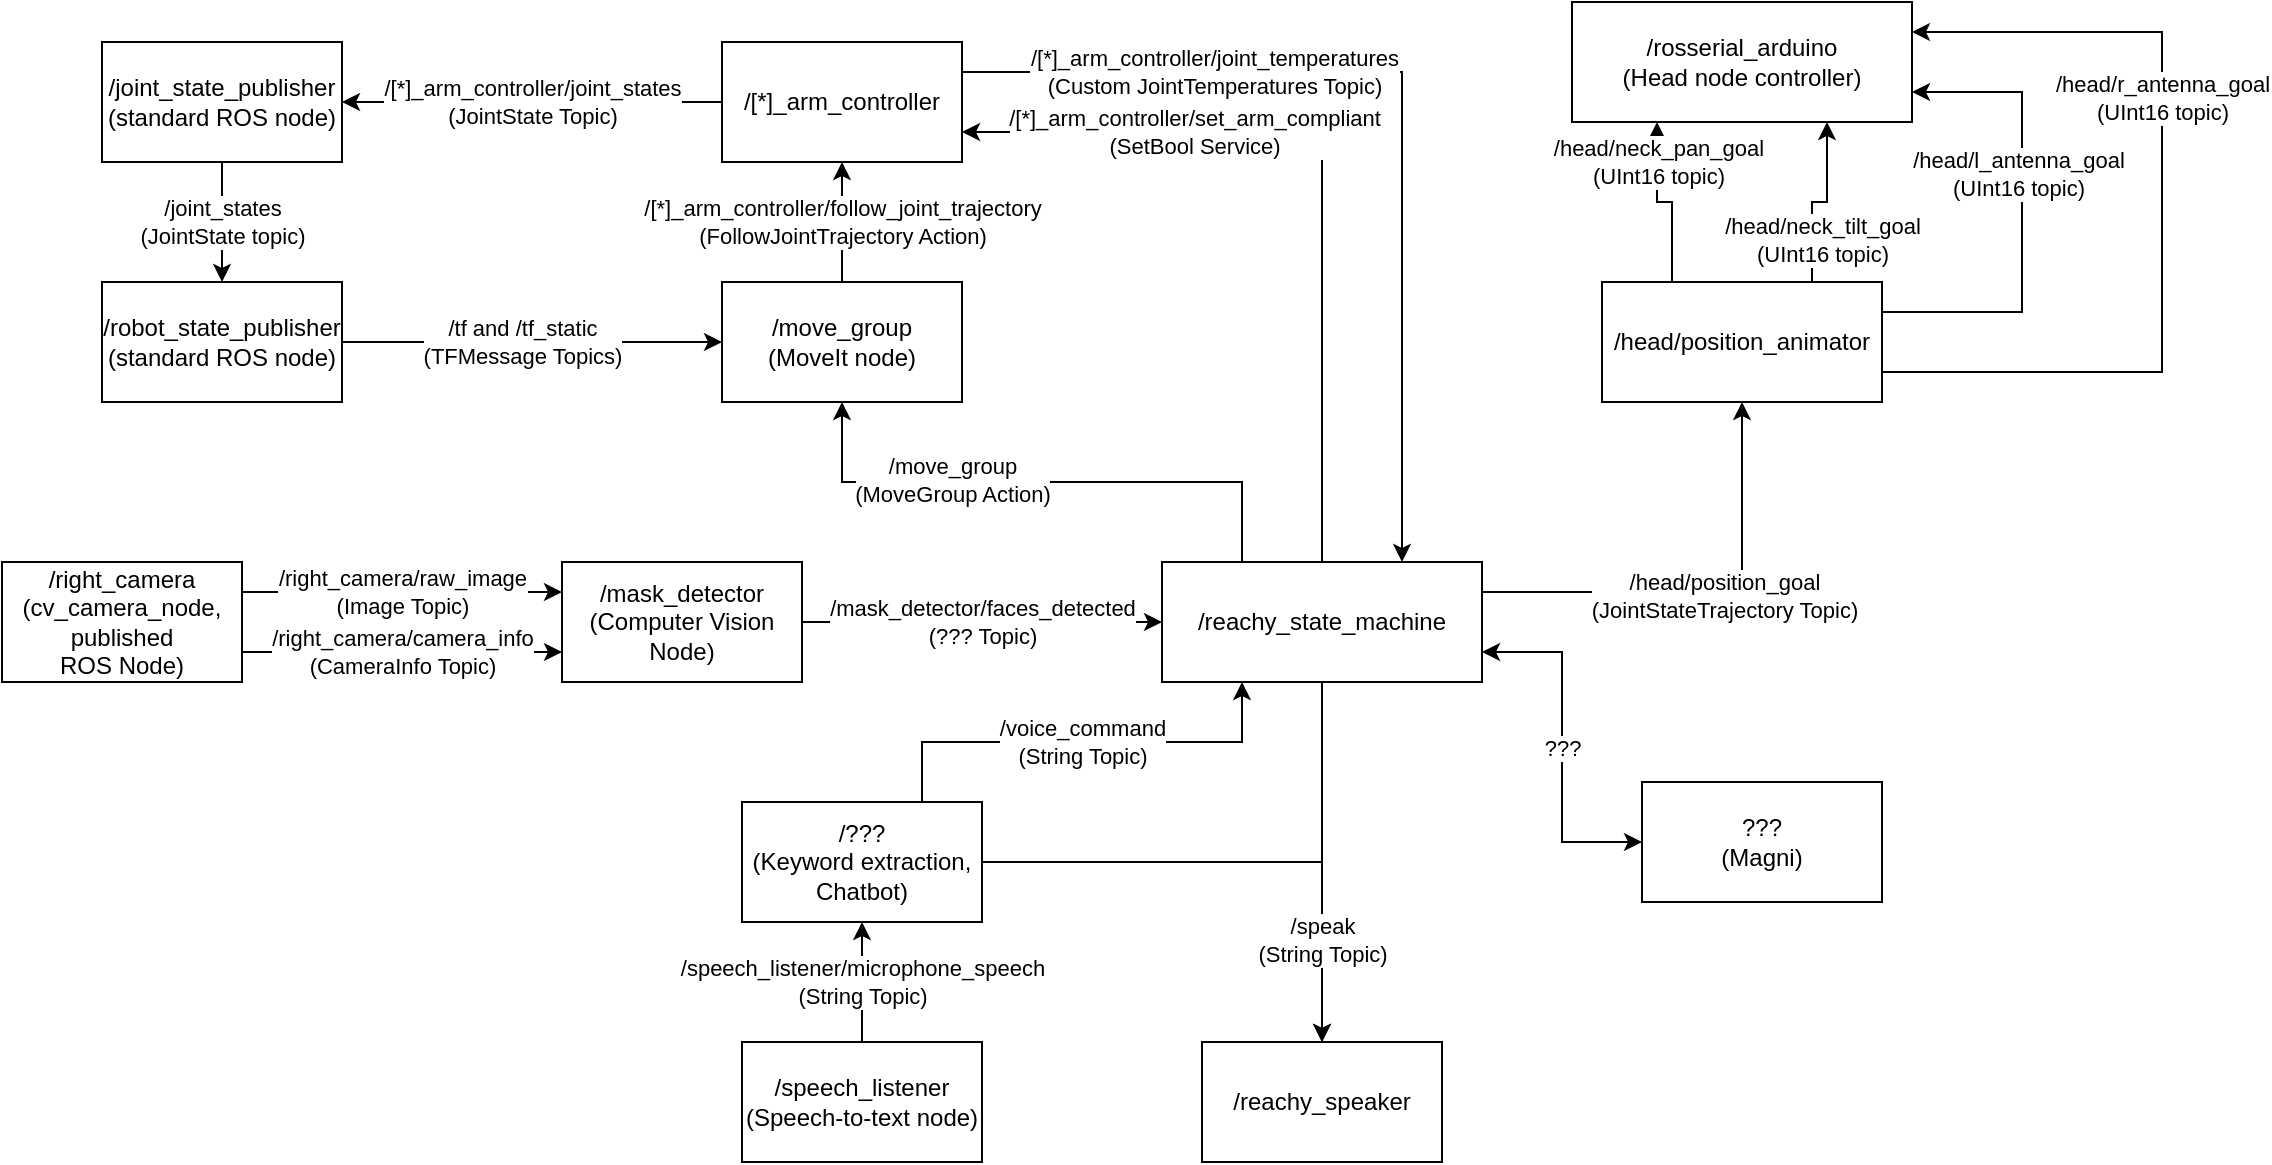 <mxfile version="14.4.7" type="device" pages="2"><diagram id="FH2oFjgAl3ZjOzEMCbxF" name="ROS Nodes and Topics"><mxGraphModel dx="1680" dy="703" grid="1" gridSize="10" guides="1" tooltips="1" connect="1" arrows="1" fold="1" page="1" pageScale="1" pageWidth="850" pageHeight="1100" math="0" shadow="0"><root><mxCell id="0"/><mxCell id="1" parent="0"/><mxCell id="1xc7DUIbvqzH4H4sMvlh-18" style="edgeStyle=orthogonalEdgeStyle;rounded=0;orthogonalLoop=1;jettySize=auto;html=1;exitX=0.25;exitY=0;exitDx=0;exitDy=0;entryX=0.5;entryY=1;entryDx=0;entryDy=0;startArrow=none;startFill=0;" parent="1" source="1xc7DUIbvqzH4H4sMvlh-1" target="1xc7DUIbvqzH4H4sMvlh-7" edge="1"><mxGeometry relative="1" as="geometry"/></mxCell><mxCell id="TKzuuM20ahJniGc1lyfl-3" value="/move_group&lt;br&gt;(MoveGroup Action)" style="edgeLabel;html=1;align=center;verticalAlign=middle;resizable=0;points=[];" parent="1xc7DUIbvqzH4H4sMvlh-18" vertex="1" connectable="0"><mxGeometry x="0.325" y="-1" relative="1" as="geometry"><mxPoint as="offset"/></mxGeometry></mxCell><mxCell id="5fcOeRGzm0h9xnUzmhwY-2" value="" style="edgeStyle=orthogonalEdgeStyle;rounded=0;orthogonalLoop=1;jettySize=auto;html=1;exitX=0.5;exitY=1;exitDx=0;exitDy=0;entryX=0.5;entryY=0;entryDx=0;entryDy=0;" parent="1" source="1xc7DUIbvqzH4H4sMvlh-1" target="1xc7DUIbvqzH4H4sMvlh-4" edge="1"><mxGeometry relative="1" as="geometry"><Array as="points"><mxPoint x="430" y="460"/><mxPoint x="430" y="460"/></Array></mxGeometry></mxCell><mxCell id="TKzuuM20ahJniGc1lyfl-2" style="edgeStyle=orthogonalEdgeStyle;rounded=0;orthogonalLoop=1;jettySize=auto;html=1;exitX=1;exitY=0.25;exitDx=0;exitDy=0;startArrow=none;startFill=0;" parent="1" source="1xc7DUIbvqzH4H4sMvlh-1" target="1xc7DUIbvqzH4H4sMvlh-6" edge="1"><mxGeometry relative="1" as="geometry"/></mxCell><mxCell id="TKzuuM20ahJniGc1lyfl-13" value="/head/position_goal&lt;br&gt;(JointStateTrajectory Topic)" style="edgeLabel;html=1;align=center;verticalAlign=middle;resizable=0;points=[];" parent="TKzuuM20ahJniGc1lyfl-2" vertex="1" connectable="0"><mxGeometry x="0.075" y="-2" relative="1" as="geometry"><mxPoint as="offset"/></mxGeometry></mxCell><mxCell id="TKzuuM20ahJniGc1lyfl-34" value="???" style="edgeStyle=orthogonalEdgeStyle;rounded=0;orthogonalLoop=1;jettySize=auto;html=1;exitX=1;exitY=0.75;exitDx=0;exitDy=0;entryX=0;entryY=0.5;entryDx=0;entryDy=0;startArrow=classic;startFill=1;" parent="1" source="1xc7DUIbvqzH4H4sMvlh-1" target="1xc7DUIbvqzH4H4sMvlh-9" edge="1"><mxGeometry relative="1" as="geometry"/></mxCell><mxCell id="yo8KsYP2CWuvNitfEyXR-1" value="/[*]_arm_controller/set_arm_compliant&lt;br&gt;(SetBool Service)" style="edgeStyle=orthogonalEdgeStyle;rounded=0;orthogonalLoop=1;jettySize=auto;html=1;exitX=0.5;exitY=0;exitDx=0;exitDy=0;entryX=1;entryY=0.75;entryDx=0;entryDy=0;startArrow=none;startFill=0;" edge="1" parent="1" source="1xc7DUIbvqzH4H4sMvlh-1" target="1xc7DUIbvqzH4H4sMvlh-8"><mxGeometry x="0.413" relative="1" as="geometry"><mxPoint as="offset"/></mxGeometry></mxCell><mxCell id="1xc7DUIbvqzH4H4sMvlh-1" value="/reachy_state_machine" style="rounded=0;whiteSpace=wrap;html=1;" parent="1" vertex="1"><mxGeometry x="350" y="290" width="160" height="60" as="geometry"/></mxCell><mxCell id="1xc7DUIbvqzH4H4sMvlh-11" value="/speech_listener/microphone_speech&lt;br&gt;(String Topic)" style="edgeStyle=orthogonalEdgeStyle;rounded=0;orthogonalLoop=1;jettySize=auto;html=1;exitX=0.5;exitY=0;exitDx=0;exitDy=0;entryX=0.5;entryY=1;entryDx=0;entryDy=0;" parent="1" source="1xc7DUIbvqzH4H4sMvlh-2" target="1xc7DUIbvqzH4H4sMvlh-10" edge="1"><mxGeometry relative="1" as="geometry"/></mxCell><mxCell id="1xc7DUIbvqzH4H4sMvlh-2" value="/speech_listener&lt;br&gt;(Speech-to-text node)" style="rounded=0;whiteSpace=wrap;html=1;" parent="1" vertex="1"><mxGeometry x="140" y="530" width="120" height="60" as="geometry"/></mxCell><mxCell id="1xc7DUIbvqzH4H4sMvlh-4" value="/reachy_speaker" style="rounded=0;whiteSpace=wrap;html=1;" parent="1" vertex="1"><mxGeometry x="370" y="530" width="120" height="60" as="geometry"/></mxCell><mxCell id="1xc7DUIbvqzH4H4sMvlh-5" value="/rosserial_arduino&lt;br&gt;(Head node controller)" style="rounded=0;whiteSpace=wrap;html=1;" parent="1" vertex="1"><mxGeometry x="555" y="10" width="170" height="60" as="geometry"/></mxCell><mxCell id="TKzuuM20ahJniGc1lyfl-19" style="edgeStyle=orthogonalEdgeStyle;rounded=0;orthogonalLoop=1;jettySize=auto;html=1;exitX=0.75;exitY=0;exitDx=0;exitDy=0;entryX=0.75;entryY=1;entryDx=0;entryDy=0;startArrow=none;startFill=0;" parent="1" source="1xc7DUIbvqzH4H4sMvlh-6" target="1xc7DUIbvqzH4H4sMvlh-5" edge="1"><mxGeometry relative="1" as="geometry"/></mxCell><mxCell id="TKzuuM20ahJniGc1lyfl-23" value="/head/neck_tilt_goal&lt;br&gt;(UInt16 topic)" style="edgeLabel;html=1;align=center;verticalAlign=middle;resizable=0;points=[];" parent="TKzuuM20ahJniGc1lyfl-19" vertex="1" connectable="0"><mxGeometry x="0.286" y="4" relative="1" as="geometry"><mxPoint x="1" y="27.5" as="offset"/></mxGeometry></mxCell><mxCell id="TKzuuM20ahJniGc1lyfl-20" style="edgeStyle=orthogonalEdgeStyle;rounded=0;orthogonalLoop=1;jettySize=auto;html=1;exitX=1;exitY=0.25;exitDx=0;exitDy=0;entryX=1;entryY=0.75;entryDx=0;entryDy=0;startArrow=none;startFill=0;" parent="1" source="1xc7DUIbvqzH4H4sMvlh-6" target="1xc7DUIbvqzH4H4sMvlh-5" edge="1"><mxGeometry relative="1" as="geometry"><Array as="points"><mxPoint x="780" y="165"/><mxPoint x="780" y="55"/></Array></mxGeometry></mxCell><mxCell id="TKzuuM20ahJniGc1lyfl-24" value="/head/l_antenna_goal&lt;br&gt;(UInt16 topic)" style="edgeLabel;html=1;align=center;verticalAlign=middle;resizable=0;points=[];" parent="TKzuuM20ahJniGc1lyfl-20" vertex="1" connectable="0"><mxGeometry x="0.086" y="2" relative="1" as="geometry"><mxPoint y="-12" as="offset"/></mxGeometry></mxCell><mxCell id="TKzuuM20ahJniGc1lyfl-21" value="/head/neck_pan_goal&lt;br&gt;(UInt16 topic)" style="edgeStyle=orthogonalEdgeStyle;rounded=0;orthogonalLoop=1;jettySize=auto;html=1;exitX=0.25;exitY=0;exitDx=0;exitDy=0;entryX=0.25;entryY=1;entryDx=0;entryDy=0;startArrow=none;startFill=0;" parent="1" source="1xc7DUIbvqzH4H4sMvlh-6" target="1xc7DUIbvqzH4H4sMvlh-5" edge="1"><mxGeometry x="0.568" relative="1" as="geometry"><mxPoint y="1" as="offset"/></mxGeometry></mxCell><mxCell id="TKzuuM20ahJniGc1lyfl-22" style="edgeStyle=orthogonalEdgeStyle;rounded=0;orthogonalLoop=1;jettySize=auto;html=1;exitX=1;exitY=0.75;exitDx=0;exitDy=0;entryX=1;entryY=0.25;entryDx=0;entryDy=0;startArrow=none;startFill=0;" parent="1" source="1xc7DUIbvqzH4H4sMvlh-6" target="1xc7DUIbvqzH4H4sMvlh-5" edge="1"><mxGeometry relative="1" as="geometry"><Array as="points"><mxPoint x="850" y="195"/><mxPoint x="850" y="25"/></Array></mxGeometry></mxCell><mxCell id="TKzuuM20ahJniGc1lyfl-25" value="/head/r_antenna_goal&lt;br&gt;(UInt16 topic)" style="edgeLabel;html=1;align=center;verticalAlign=middle;resizable=0;points=[];" parent="TKzuuM20ahJniGc1lyfl-22" vertex="1" connectable="0"><mxGeometry x="0.276" relative="1" as="geometry"><mxPoint as="offset"/></mxGeometry></mxCell><mxCell id="1xc7DUIbvqzH4H4sMvlh-6" value="/head/position_animator" style="rounded=0;whiteSpace=wrap;html=1;" parent="1" vertex="1"><mxGeometry x="570" y="150" width="140" height="60" as="geometry"/></mxCell><mxCell id="TKzuuM20ahJniGc1lyfl-4" value="/[*]_arm_controller/follow_joint_trajectory&lt;br&gt;(FollowJointTrajectory Action)" style="edgeStyle=orthogonalEdgeStyle;rounded=0;orthogonalLoop=1;jettySize=auto;html=1;exitX=0.5;exitY=0;exitDx=0;exitDy=0;entryX=0.5;entryY=1;entryDx=0;entryDy=0;startArrow=none;startFill=0;" parent="1" source="1xc7DUIbvqzH4H4sMvlh-7" target="1xc7DUIbvqzH4H4sMvlh-8" edge="1"><mxGeometry relative="1" as="geometry"/></mxCell><mxCell id="1xc7DUIbvqzH4H4sMvlh-7" value="/move_group&lt;br&gt;(MoveIt node)" style="rounded=0;whiteSpace=wrap;html=1;" parent="1" vertex="1"><mxGeometry x="130" y="150" width="120" height="60" as="geometry"/></mxCell><mxCell id="TKzuuM20ahJniGc1lyfl-27" value="/[*]_arm_controller/joint_states&lt;br&gt;(JointState Topic)" style="edgeStyle=orthogonalEdgeStyle;rounded=0;orthogonalLoop=1;jettySize=auto;html=1;exitX=0;exitY=0.5;exitDx=0;exitDy=0;entryX=1;entryY=0.5;entryDx=0;entryDy=0;startArrow=none;startFill=0;" parent="1" source="1xc7DUIbvqzH4H4sMvlh-8" target="TKzuuM20ahJniGc1lyfl-26" edge="1"><mxGeometry relative="1" as="geometry"/></mxCell><mxCell id="V9DSlYuOvaIobn__pUiZ-2" value="/[*]_arm_controller/joint_temperatures&lt;br&gt;(Custom JointTemperatures Topic)" style="edgeStyle=orthogonalEdgeStyle;rounded=0;orthogonalLoop=1;jettySize=auto;html=1;exitX=1;exitY=0.25;exitDx=0;exitDy=0;entryX=0.75;entryY=0;entryDx=0;entryDy=0;" parent="1" source="1xc7DUIbvqzH4H4sMvlh-8" target="1xc7DUIbvqzH4H4sMvlh-1" edge="1"><mxGeometry x="-0.461" relative="1" as="geometry"><mxPoint as="offset"/></mxGeometry></mxCell><mxCell id="1xc7DUIbvqzH4H4sMvlh-8" value="/[*]_arm_controller" style="rounded=0;whiteSpace=wrap;html=1;" parent="1" vertex="1"><mxGeometry x="130" y="30" width="120" height="60" as="geometry"/></mxCell><mxCell id="1xc7DUIbvqzH4H4sMvlh-9" value="???&lt;br&gt;(Magni)" style="rounded=0;whiteSpace=wrap;html=1;" parent="1" vertex="1"><mxGeometry x="590" y="400" width="120" height="60" as="geometry"/></mxCell><mxCell id="5fcOeRGzm0h9xnUzmhwY-4" value="/voice_command&lt;br&gt;(String Topic)" style="edgeStyle=orthogonalEdgeStyle;rounded=0;orthogonalLoop=1;jettySize=auto;html=1;exitX=0.75;exitY=0;exitDx=0;exitDy=0;entryX=0.25;entryY=1;entryDx=0;entryDy=0;" parent="1" source="1xc7DUIbvqzH4H4sMvlh-10" target="1xc7DUIbvqzH4H4sMvlh-1" edge="1"><mxGeometry relative="1" as="geometry"/></mxCell><mxCell id="1xc7DUIbvqzH4H4sMvlh-10" value="&lt;span&gt;/???&lt;br&gt;(Keyword extraction,&lt;br&gt;Chatbot)&lt;br&gt;&lt;/span&gt;" style="rounded=0;whiteSpace=wrap;html=1;" parent="1" vertex="1"><mxGeometry x="140" y="410" width="120" height="60" as="geometry"/></mxCell><mxCell id="_MEUM098CPVHmM0QK9B5-2" value="/mask_detector/faces_detected&lt;br&gt;(??? Topic)" style="edgeStyle=orthogonalEdgeStyle;rounded=0;orthogonalLoop=1;jettySize=auto;html=1;exitX=1;exitY=0.5;exitDx=0;exitDy=0;entryX=0;entryY=0.5;entryDx=0;entryDy=0;" parent="1" source="1xc7DUIbvqzH4H4sMvlh-15" target="1xc7DUIbvqzH4H4sMvlh-1" edge="1"><mxGeometry relative="1" as="geometry"/></mxCell><mxCell id="1xc7DUIbvqzH4H4sMvlh-15" value="/mask_detector&lt;br&gt;(Computer Vision&lt;br&gt;Node)" style="rounded=0;whiteSpace=wrap;html=1;" parent="1" vertex="1"><mxGeometry x="50" y="290" width="120" height="60" as="geometry"/></mxCell><mxCell id="1xc7DUIbvqzH4H4sMvlh-17" value="/right_camera/raw_image&lt;br&gt;(Image Topic)" style="edgeStyle=orthogonalEdgeStyle;rounded=0;orthogonalLoop=1;jettySize=auto;html=1;exitX=1;exitY=0.25;exitDx=0;exitDy=0;entryX=0;entryY=0.25;entryDx=0;entryDy=0;" parent="1" source="1xc7DUIbvqzH4H4sMvlh-16" target="1xc7DUIbvqzH4H4sMvlh-15" edge="1"><mxGeometry relative="1" as="geometry"/></mxCell><mxCell id="V9DSlYuOvaIobn__pUiZ-1" value="&lt;span style=&quot;color: rgb(0, 0, 0); font-family: helvetica; font-size: 11px; font-style: normal; font-weight: normal; letter-spacing: normal; text-align: center; text-indent: 0px; text-transform: none; word-spacing: 0px; background-color: rgb(255, 255, 255); text-decoration: none; display: inline; float: none;&quot;&gt;/right_camera/camera_info&lt;/span&gt;&lt;br style=&quot;color: rgb(0, 0, 0); font-family: helvetica; font-size: 11px; font-style: normal; font-weight: normal; letter-spacing: normal; text-align: center; text-indent: 0px; text-transform: none; word-spacing: 0px; background-color: rgb(255, 255, 255); text-decoration: none;&quot;&gt;&lt;span style=&quot;color: rgb(0, 0, 0); font-family: helvetica; font-size: 11px; font-style: normal; font-weight: normal; letter-spacing: normal; text-align: center; text-indent: 0px; text-transform: none; word-spacing: 0px; background-color: rgb(255, 255, 255); text-decoration: none; display: inline; float: none;&quot;&gt;(CameraInfo Topic)&lt;/span&gt;" style="edgeStyle=orthogonalEdgeStyle;rounded=0;orthogonalLoop=1;jettySize=auto;html=1;exitX=1;exitY=0.75;exitDx=0;exitDy=0;entryX=0;entryY=0.75;entryDx=0;entryDy=0;" parent="1" source="1xc7DUIbvqzH4H4sMvlh-16" target="1xc7DUIbvqzH4H4sMvlh-15" edge="1"><mxGeometry relative="1" as="geometry"/></mxCell><mxCell id="1xc7DUIbvqzH4H4sMvlh-16" value="/right_camera&lt;br&gt;(cv_camera_node, published&lt;br&gt;ROS Node)" style="rounded=0;whiteSpace=wrap;html=1;" parent="1" vertex="1"><mxGeometry x="-230" y="290" width="120" height="60" as="geometry"/></mxCell><mxCell id="5fcOeRGzm0h9xnUzmhwY-3" style="edgeStyle=orthogonalEdgeStyle;rounded=0;orthogonalLoop=1;jettySize=auto;html=1;exitX=1;exitY=0.5;exitDx=0;exitDy=0;entryX=0.5;entryY=0;entryDx=0;entryDy=0;" parent="1" source="1xc7DUIbvqzH4H4sMvlh-10" target="1xc7DUIbvqzH4H4sMvlh-4" edge="1"><mxGeometry relative="1" as="geometry"><mxPoint x="450" y="440" as="sourcePoint"/></mxGeometry></mxCell><mxCell id="5fcOeRGzm0h9xnUzmhwY-7" value="/speak&lt;br&gt;(String Topic)" style="edgeLabel;html=1;align=center;verticalAlign=middle;resizable=0;points=[];" parent="5fcOeRGzm0h9xnUzmhwY-3" vertex="1" connectable="0"><mxGeometry x="0.737" y="-3" relative="1" as="geometry"><mxPoint x="3" y="-17" as="offset"/></mxGeometry></mxCell><mxCell id="TKzuuM20ahJniGc1lyfl-29" value="/joint_states&lt;br&gt;(JointState topic)" style="edgeStyle=orthogonalEdgeStyle;rounded=0;orthogonalLoop=1;jettySize=auto;html=1;exitX=0.5;exitY=1;exitDx=0;exitDy=0;entryX=0.5;entryY=0;entryDx=0;entryDy=0;startArrow=none;startFill=0;" parent="1" source="TKzuuM20ahJniGc1lyfl-26" target="TKzuuM20ahJniGc1lyfl-28" edge="1"><mxGeometry relative="1" as="geometry"/></mxCell><mxCell id="TKzuuM20ahJniGc1lyfl-26" value="/joint_state_publisher&lt;br&gt;(standard ROS node)" style="rounded=0;whiteSpace=wrap;html=1;" parent="1" vertex="1"><mxGeometry x="-180" y="30" width="120" height="60" as="geometry"/></mxCell><mxCell id="TKzuuM20ahJniGc1lyfl-30" style="edgeStyle=orthogonalEdgeStyle;rounded=0;orthogonalLoop=1;jettySize=auto;html=1;exitX=1;exitY=0.5;exitDx=0;exitDy=0;entryX=0;entryY=0.5;entryDx=0;entryDy=0;startArrow=none;startFill=0;" parent="1" source="TKzuuM20ahJniGc1lyfl-28" target="1xc7DUIbvqzH4H4sMvlh-7" edge="1"><mxGeometry relative="1" as="geometry"/></mxCell><mxCell id="TKzuuM20ahJniGc1lyfl-32" value="/tf and /tf_static&lt;br&gt;(TFMessage Topics)" style="edgeLabel;html=1;align=center;verticalAlign=middle;resizable=0;points=[];" parent="TKzuuM20ahJniGc1lyfl-30" vertex="1" connectable="0"><mxGeometry x="-0.19" y="-1" relative="1" as="geometry"><mxPoint x="13" y="-1" as="offset"/></mxGeometry></mxCell><mxCell id="TKzuuM20ahJniGc1lyfl-28" value="/robot_state_publisher&lt;br&gt;(standard ROS node)" style="rounded=0;whiteSpace=wrap;html=1;" parent="1" vertex="1"><mxGeometry x="-180" y="150" width="120" height="60" as="geometry"/></mxCell></root></mxGraphModel></diagram><diagram id="RP0higmn-vevEaM4Z1B4" name="State Diagram"><mxGraphModel dx="1680" dy="703" grid="1" gridSize="10" guides="1" tooltips="1" connect="1" arrows="1" fold="1" page="1" pageScale="1" pageWidth="850" pageHeight="1100" math="0" shadow="0"><root><mxCell id="UI-wdczXi5OkjjJ0htC1-0"/><mxCell id="UI-wdczXi5OkjjJ0htC1-1" parent="UI-wdczXi5OkjjJ0htC1-0"/><mxCell id="UI-wdczXi5OkjjJ0htC1-11" style="edgeStyle=orthogonalEdgeStyle;rounded=0;orthogonalLoop=1;jettySize=auto;html=1;startArrow=none;startFill=0;exitX=1;exitY=0.5;exitDx=0;exitDy=0;" edge="1" parent="UI-wdczXi5OkjjJ0htC1-1" source="UI-wdczXi5OkjjJ0htC1-19" target="UI-wdczXi5OkjjJ0htC1-20"><mxGeometry relative="1" as="geometry"><mxPoint x="710" y="300" as="targetPoint"/><mxPoint x="290" y="346" as="sourcePoint"/><Array as="points"><mxPoint x="370" y="376"/><mxPoint x="370" y="225"/></Array></mxGeometry></mxCell><mxCell id="UI-wdczXi5OkjjJ0htC1-12" value="At least 1 person,&lt;br&gt;all persons have masks" style="edgeLabel;html=1;align=center;verticalAlign=middle;resizable=0;points=[];" vertex="1" connectable="0" parent="UI-wdczXi5OkjjJ0htC1-11"><mxGeometry x="-0.467" y="3" relative="1" as="geometry"><mxPoint x="43" y="-111" as="offset"/></mxGeometry></mxCell><mxCell id="CX8nkRe-gEWtrrWsfcx--14" style="edgeStyle=orthogonalEdgeStyle;rounded=0;orthogonalLoop=1;jettySize=auto;html=1;startArrow=none;startFill=0;" edge="1" parent="UI-wdczXi5OkjjJ0htC1-1" source="UI-wdczXi5OkjjJ0htC1-14" target="CX8nkRe-gEWtrrWsfcx--7"><mxGeometry relative="1" as="geometry"/></mxCell><mxCell id="UI-wdczXi5OkjjJ0htC1-14" value="Start" style="rhombus;whiteSpace=wrap;html=1;" vertex="1" parent="UI-wdczXi5OkjjJ0htC1-1"><mxGeometry x="-480" y="345" width="80" height="80" as="geometry"/></mxCell><mxCell id="UI-wdczXi5OkjjJ0htC1-28" style="edgeStyle=orthogonalEdgeStyle;rounded=0;orthogonalLoop=1;jettySize=auto;html=1;startArrow=none;startFill=0;exitX=1;exitY=0.5;exitDx=0;exitDy=0;" edge="1" parent="UI-wdczXi5OkjjJ0htC1-1" source="UI-wdczXi5OkjjJ0htC1-19" target="UI-wdczXi5OkjjJ0htC1-24"><mxGeometry relative="1" as="geometry"><Array as="points"><mxPoint x="370" y="376"/><mxPoint x="370" y="565"/></Array></mxGeometry></mxCell><mxCell id="UI-wdczXi5OkjjJ0htC1-29" value="At least 1 person,&lt;br&gt;at least 1 without mask" style="edgeLabel;html=1;align=center;verticalAlign=middle;resizable=0;points=[];" vertex="1" connectable="0" parent="UI-wdczXi5OkjjJ0htC1-28"><mxGeometry x="-0.32" y="3" relative="1" as="geometry"><mxPoint y="113" as="offset"/></mxGeometry></mxCell><mxCell id="CX8nkRe-gEWtrrWsfcx--12" style="edgeStyle=orthogonalEdgeStyle;rounded=0;orthogonalLoop=1;jettySize=auto;html=1;startArrow=none;startFill=0;" edge="1" parent="UI-wdczXi5OkjjJ0htC1-1" source="UI-wdczXi5OkjjJ0htC1-16" target="CX8nkRe-gEWtrrWsfcx--7"><mxGeometry relative="1" as="geometry"><Array as="points"><mxPoint y="410"/><mxPoint y="410"/></Array></mxGeometry></mxCell><mxCell id="CX8nkRe-gEWtrrWsfcx--13" value="Nobody in view" style="edgeLabel;html=1;align=center;verticalAlign=middle;resizable=0;points=[];" vertex="1" connectable="0" parent="CX8nkRe-gEWtrrWsfcx--12"><mxGeometry x="0.037" y="1" relative="1" as="geometry"><mxPoint as="offset"/></mxGeometry></mxCell><mxCell id="UI-wdczXi5OkjjJ0htC1-16" value="Greet" style="swimlane;fontStyle=1;align=center;verticalAlign=top;childLayout=stackLayout;horizontal=1;startSize=26;horizontalStack=0;resizeParent=1;resizeParentMax=0;resizeLast=0;collapsible=1;marginBottom=0;" vertex="1" parent="UI-wdczXi5OkjjJ0htC1-1"><mxGeometry x="80" y="265" width="220" height="240" as="geometry"/></mxCell><mxCell id="UI-wdczXi5OkjjJ0htC1-17" value="Subscribe to:&#xa;-Face/mask detection&#xa;Outputs:&#xa;-Head&#xa;-Arms&#xa;-Speaker" style="text;strokeColor=none;fillColor=none;align=left;verticalAlign=top;spacingLeft=4;spacingRight=4;overflow=hidden;rotatable=0;points=[[0,0.5],[1,0.5]];portConstraint=eastwest;" vertex="1" parent="UI-wdczXi5OkjjJ0htC1-16"><mxGeometry y="26" width="220" height="94" as="geometry"/></mxCell><mxCell id="UI-wdczXi5OkjjJ0htC1-18" value="" style="line;strokeWidth=1;fillColor=none;align=left;verticalAlign=middle;spacingTop=-1;spacingLeft=3;spacingRight=3;rotatable=0;labelPosition=right;points=[];portConstraint=eastwest;" vertex="1" parent="UI-wdczXi5OkjjJ0htC1-16"><mxGeometry y="120" width="220" height="8" as="geometry"/></mxCell><mxCell id="UI-wdczXi5OkjjJ0htC1-19" value="Behavior:&#xa;- Speak &quot;Hi, I'm Reachy!&quot;&#xa;- Arm gesture sequence: wave&#xa;- Head gesture&#xa;- Immediate state transition&#xa;- Save mask values for next state?" style="text;strokeColor=none;fillColor=none;align=left;verticalAlign=top;spacingLeft=4;spacingRight=4;overflow=hidden;rotatable=0;points=[[0,0.5],[1,0.5]];portConstraint=eastwest;" vertex="1" parent="UI-wdczXi5OkjjJ0htC1-16"><mxGeometry y="128" width="220" height="112" as="geometry"/></mxCell><mxCell id="CX8nkRe-gEWtrrWsfcx--15" value="Nobody in view" style="edgeStyle=orthogonalEdgeStyle;rounded=0;orthogonalLoop=1;jettySize=auto;html=1;entryX=0.5;entryY=0;entryDx=0;entryDy=0;startArrow=none;startFill=0;" edge="1" parent="UI-wdczXi5OkjjJ0htC1-1" source="UI-wdczXi5OkjjJ0htC1-20" target="CX8nkRe-gEWtrrWsfcx--7"><mxGeometry relative="1" as="geometry"><Array as="points"><mxPoint x="-212" y="209"/></Array></mxGeometry></mxCell><mxCell id="CX8nkRe-gEWtrrWsfcx--35" value="Keyword: &quot;joke&quot;" style="edgeStyle=orthogonalEdgeStyle;rounded=0;orthogonalLoop=1;jettySize=auto;html=1;startArrow=none;startFill=0;" edge="1" parent="UI-wdczXi5OkjjJ0htC1-1" source="UI-wdczXi5OkjjJ0htC1-20" target="CX8nkRe-gEWtrrWsfcx--20"><mxGeometry relative="1" as="geometry"><Array as="points"><mxPoint x="1020" y="165"/><mxPoint x="1020" y="165"/></Array></mxGeometry></mxCell><mxCell id="CX8nkRe-gEWtrrWsfcx--43" value="Keyword: &quot;Goodbye&quot;" style="edgeStyle=orthogonalEdgeStyle;rounded=0;orthogonalLoop=1;jettySize=auto;html=1;startArrow=none;startFill=0;exitX=0.25;exitY=0;exitDx=0;exitDy=0;" edge="1" parent="UI-wdczXi5OkjjJ0htC1-1" source="UI-wdczXi5OkjjJ0htC1-20" target="CX8nkRe-gEWtrrWsfcx--38"><mxGeometry relative="1" as="geometry"/></mxCell><mxCell id="CX8nkRe-gEWtrrWsfcx--44" value="At least 1 person,&lt;br&gt;at least 1 without mask" style="edgeStyle=orthogonalEdgeStyle;rounded=0;orthogonalLoop=1;jettySize=auto;html=1;startArrow=none;startFill=0;exitX=0.25;exitY=1.01;exitDx=0;exitDy=0;exitPerimeter=0;entryX=0.214;entryY=0.011;entryDx=0;entryDy=0;entryPerimeter=0;" edge="1" parent="UI-wdczXi5OkjjJ0htC1-1" source="UI-wdczXi5OkjjJ0htC1-23" target="UI-wdczXi5OkjjJ0htC1-24"><mxGeometry relative="1" as="geometry"><Array as="points"><mxPoint x="600" y="430"/><mxPoint x="600" y="430"/></Array></mxGeometry></mxCell><mxCell id="CX8nkRe-gEWtrrWsfcx--45" value="Keyword: &quot;kitchen&quot;" style="edgeStyle=orthogonalEdgeStyle;rounded=0;orthogonalLoop=1;jettySize=auto;html=1;startArrow=none;startFill=0;entryX=0;entryY=0.5;entryDx=0;entryDy=0;" edge="1" parent="UI-wdczXi5OkjjJ0htC1-1" source="UI-wdczXi5OkjjJ0htC1-20" target="CX8nkRe-gEWtrrWsfcx--25"><mxGeometry relative="1" as="geometry"><Array as="points"><mxPoint x="1070" y="239"/><mxPoint x="1070" y="348"/></Array></mxGeometry></mxCell><mxCell id="UI-wdczXi5OkjjJ0htC1-20" value="Has Mask, waiting for keyword" style="swimlane;fontStyle=1;align=center;verticalAlign=top;childLayout=stackLayout;horizontal=1;startSize=26;horizontalStack=0;resizeParent=1;resizeParentMax=0;resizeLast=0;collapsible=1;marginBottom=0;" vertex="1" parent="UI-wdczXi5OkjjJ0htC1-1"><mxGeometry x="480" y="84" width="480" height="310" as="geometry"/></mxCell><mxCell id="UI-wdczXi5OkjjJ0htC1-21" value="Subscribe to:&#xa;-Face/mask detection&#xa;-Keywords&#xa;Outputs:&#xa;-Speaker" style="text;strokeColor=none;fillColor=none;align=left;verticalAlign=top;spacingLeft=4;spacingRight=4;overflow=hidden;rotatable=0;points=[[0,0.5],[1,0.5]];portConstraint=eastwest;" vertex="1" parent="UI-wdczXi5OkjjJ0htC1-20"><mxGeometry y="26" width="480" height="84" as="geometry"/></mxCell><mxCell id="UI-wdczXi5OkjjJ0htC1-22" value="" style="line;strokeWidth=1;fillColor=none;align=left;verticalAlign=middle;spacingTop=-1;spacingLeft=3;spacingRight=3;rotatable=0;labelPosition=right;points=[];portConstraint=eastwest;" vertex="1" parent="UI-wdczXi5OkjjJ0htC1-20"><mxGeometry y="110" width="480" height="8" as="geometry"/></mxCell><mxCell id="UI-wdczXi5OkjjJ0htC1-23" value="Behavior:&#xa;-If user data: conversation not started:&#xa;  - Set user data: conversation started&#xa;  -Speak: &quot;Thank you for wearing a mask&quot; (singular or plural based on person number?)&#xa;  -Speak: &quot;How can I help you?&quot;&#xa;  -Speak: &quot;This is what I can do: &lt;describe possible actions to prompt for a keyword&gt;&quot;&#xa;-Else if user data: conversation started&#xa;  -Speak: &quot;What else can I do for you?&quot;&#xa;-Enable state transition&#xa;-Loop:&#xa;  -Sleep&#xa;  -Idle animation? (Should this be a substate?)" style="text;strokeColor=none;fillColor=none;align=left;verticalAlign=top;spacingLeft=4;spacingRight=4;overflow=hidden;rotatable=0;points=[[0,0.5],[1,0.5]];portConstraint=eastwest;" vertex="1" parent="UI-wdczXi5OkjjJ0htC1-20"><mxGeometry y="118" width="480" height="192" as="geometry"/></mxCell><mxCell id="CX8nkRe-gEWtrrWsfcx--0" style="edgeStyle=orthogonalEdgeStyle;rounded=0;orthogonalLoop=1;jettySize=auto;html=1;startArrow=none;startFill=0;exitX=0.667;exitY=-0.011;exitDx=0;exitDy=0;exitPerimeter=0;" edge="1" parent="UI-wdczXi5OkjjJ0htC1-1" source="UI-wdczXi5OkjjJ0htC1-24"><mxGeometry relative="1" as="geometry"><mxPoint x="830" y="488" as="sourcePoint"/><mxPoint x="790" y="393" as="targetPoint"/></mxGeometry></mxCell><mxCell id="CX8nkRe-gEWtrrWsfcx--2" value="At least 1 person, all persons have masks" style="edgeLabel;html=1;align=center;verticalAlign=middle;resizable=0;points=[];" vertex="1" connectable="0" parent="CX8nkRe-gEWtrrWsfcx--0"><mxGeometry x="0.167" y="-3" relative="1" as="geometry"><mxPoint x="-3" y="9" as="offset"/></mxGeometry></mxCell><mxCell id="CX8nkRe-gEWtrrWsfcx--1" value="Nobody in view" style="edgeStyle=orthogonalEdgeStyle;rounded=0;orthogonalLoop=1;jettySize=auto;html=1;startArrow=none;startFill=0;" edge="1" parent="UI-wdczXi5OkjjJ0htC1-1" source="UI-wdczXi5OkjjJ0htC1-24" target="CX8nkRe-gEWtrrWsfcx--7"><mxGeometry x="0.175" relative="1" as="geometry"><mxPoint as="offset"/></mxGeometry></mxCell><mxCell id="UI-wdczXi5OkjjJ0htC1-24" value="No Mask" style="swimlane;fontStyle=1;align=center;verticalAlign=top;childLayout=stackLayout;horizontal=1;startSize=26;horizontalStack=0;resizeParent=1;resizeParentMax=0;resizeLast=0;collapsible=1;marginBottom=0;" vertex="1" parent="UI-wdczXi5OkjjJ0htC1-1"><mxGeometry x="510" y="490" width="420" height="190" as="geometry"/></mxCell><mxCell id="UI-wdczXi5OkjjJ0htC1-25" value="Subscribe to:&#xa;-Face/mask detection&#xa;Outputs:&#xa;-Speaker" style="text;strokeColor=none;fillColor=none;align=left;verticalAlign=top;spacingLeft=4;spacingRight=4;overflow=hidden;rotatable=0;points=[[0,0.5],[1,0.5]];portConstraint=eastwest;" vertex="1" parent="UI-wdczXi5OkjjJ0htC1-24"><mxGeometry y="26" width="420" height="84" as="geometry"/></mxCell><mxCell id="UI-wdczXi5OkjjJ0htC1-26" value="" style="line;strokeWidth=1;fillColor=none;align=left;verticalAlign=middle;spacingTop=-1;spacingLeft=3;spacingRight=3;rotatable=0;labelPosition=right;points=[];portConstraint=eastwest;" vertex="1" parent="UI-wdczXi5OkjjJ0htC1-24"><mxGeometry y="110" width="420" height="8" as="geometry"/></mxCell><mxCell id="UI-wdczXi5OkjjJ0htC1-27" value="Behavior:&#xa;- Loop:&#xa;  - Speak &quot;I see that someone is not wearing a mask. Please wear a mask.&quot;&#xa;  - Sleep" style="text;strokeColor=none;fillColor=none;align=left;verticalAlign=top;spacingLeft=4;spacingRight=4;overflow=hidden;rotatable=0;points=[[0,0.5],[1,0.5]];portConstraint=eastwest;" vertex="1" parent="UI-wdczXi5OkjjJ0htC1-24"><mxGeometry y="118" width="420" height="72" as="geometry"/></mxCell><mxCell id="CX8nkRe-gEWtrrWsfcx--11" value="At least 1 person in view" style="edgeStyle=orthogonalEdgeStyle;rounded=0;orthogonalLoop=1;jettySize=auto;html=1;startArrow=none;startFill=0;" edge="1" parent="UI-wdczXi5OkjjJ0htC1-1" source="CX8nkRe-gEWtrrWsfcx--7" target="UI-wdczXi5OkjjJ0htC1-16"><mxGeometry relative="1" as="geometry"/></mxCell><mxCell id="CX8nkRe-gEWtrrWsfcx--7" value="Idle" style="swimlane;fontStyle=1;align=center;verticalAlign=top;childLayout=stackLayout;horizontal=1;startSize=26;horizontalStack=0;resizeParent=1;resizeParentMax=0;resizeLast=0;collapsible=1;marginBottom=0;" vertex="1" parent="UI-wdczXi5OkjjJ0htC1-1"><mxGeometry x="-370" y="305" width="315" height="160" as="geometry"/></mxCell><mxCell id="CX8nkRe-gEWtrrWsfcx--8" value="Subscribe to:&#xa;-Face/mask detection&#xa;Outputs: None" style="text;strokeColor=none;fillColor=none;align=left;verticalAlign=top;spacingLeft=4;spacingRight=4;overflow=hidden;rotatable=0;points=[[0,0.5],[1,0.5]];portConstraint=eastwest;" vertex="1" parent="CX8nkRe-gEWtrrWsfcx--7"><mxGeometry y="26" width="315" height="44" as="geometry"/></mxCell><mxCell id="CX8nkRe-gEWtrrWsfcx--9" value="" style="line;strokeWidth=1;fillColor=none;align=left;verticalAlign=middle;spacingTop=-1;spacingLeft=3;spacingRight=3;rotatable=0;labelPosition=right;points=[];portConstraint=eastwest;" vertex="1" parent="CX8nkRe-gEWtrrWsfcx--7"><mxGeometry y="70" width="315" height="8" as="geometry"/></mxCell><mxCell id="CX8nkRe-gEWtrrWsfcx--10" value="Behavior:&#xa;-Set user data: conversation not started&#xa;-Loop on wait&#xa;-On person detection, save mask detections to user data" style="text;strokeColor=none;fillColor=none;align=left;verticalAlign=top;spacingLeft=4;spacingRight=4;overflow=hidden;rotatable=0;points=[[0,0.5],[1,0.5]];portConstraint=eastwest;" vertex="1" parent="CX8nkRe-gEWtrrWsfcx--7"><mxGeometry y="78" width="315" height="82" as="geometry"/></mxCell><mxCell id="CX8nkRe-gEWtrrWsfcx--37" style="edgeStyle=orthogonalEdgeStyle;rounded=0;orthogonalLoop=1;jettySize=auto;html=1;startArrow=none;startFill=0;entryX=1.002;entryY=0.952;entryDx=0;entryDy=0;entryPerimeter=0;exitX=0;exitY=0.5;exitDx=0;exitDy=0;" edge="1" parent="UI-wdczXi5OkjjJ0htC1-1" source="CX8nkRe-gEWtrrWsfcx--23" target="UI-wdczXi5OkjjJ0htC1-21"><mxGeometry relative="1" as="geometry"><Array as="points"><mxPoint x="1100" y="239"/><mxPoint x="1100" y="190"/></Array></mxGeometry></mxCell><mxCell id="CX8nkRe-gEWtrrWsfcx--20" value="Joke" style="swimlane;fontStyle=1;align=center;verticalAlign=top;childLayout=stackLayout;horizontal=1;startSize=26;horizontalStack=0;resizeParent=1;resizeParentMax=0;resizeLast=0;collapsible=1;marginBottom=0;" vertex="1" parent="UI-wdczXi5OkjjJ0htC1-1"><mxGeometry x="1150" y="100" width="160" height="180" as="geometry"/></mxCell><mxCell id="CX8nkRe-gEWtrrWsfcx--21" value="Outputs:&#xa;-Speaker&#xa;-Arms&#xa;-Head" style="text;strokeColor=none;fillColor=none;align=left;verticalAlign=top;spacingLeft=4;spacingRight=4;overflow=hidden;rotatable=0;points=[[0,0.5],[1,0.5]];portConstraint=eastwest;" vertex="1" parent="CX8nkRe-gEWtrrWsfcx--20"><mxGeometry y="26" width="160" height="64" as="geometry"/></mxCell><mxCell id="CX8nkRe-gEWtrrWsfcx--22" value="" style="line;strokeWidth=1;fillColor=none;align=left;verticalAlign=middle;spacingTop=-1;spacingLeft=3;spacingRight=3;rotatable=0;labelPosition=right;points=[];portConstraint=eastwest;" vertex="1" parent="CX8nkRe-gEWtrrWsfcx--20"><mxGeometry y="90" width="160" height="8" as="geometry"/></mxCell><mxCell id="CX8nkRe-gEWtrrWsfcx--23" value="Behavior:&#xa;-Say a joke&#xa;-Head gesture&#xa;-Arm gesture&#xa;-Immediate state transition" style="text;strokeColor=none;fillColor=none;align=left;verticalAlign=top;spacingLeft=4;spacingRight=4;overflow=hidden;rotatable=0;points=[[0,0.5],[1,0.5]];portConstraint=eastwest;" vertex="1" parent="CX8nkRe-gEWtrrWsfcx--20"><mxGeometry y="98" width="160" height="82" as="geometry"/></mxCell><mxCell id="lOWG0jK6aeSsVMe_qrSX-0" style="edgeStyle=orthogonalEdgeStyle;rounded=0;orthogonalLoop=1;jettySize=auto;html=1;startArrow=none;startFill=0;" edge="1" parent="UI-wdczXi5OkjjJ0htC1-1" source="CX8nkRe-gEWtrrWsfcx--24" target="UI-wdczXi5OkjjJ0htC1-23"><mxGeometry relative="1" as="geometry"/></mxCell><mxCell id="CX8nkRe-gEWtrrWsfcx--24" value="Direct to Kitchen" style="swimlane;fontStyle=1;align=center;verticalAlign=top;childLayout=stackLayout;horizontal=1;startSize=26;horizontalStack=0;resizeParent=1;resizeParentMax=0;resizeLast=0;collapsible=1;marginBottom=0;" vertex="1" parent="UI-wdczXi5OkjjJ0htC1-1"><mxGeometry x="1150" y="290" width="190" height="190" as="geometry"/></mxCell><mxCell id="CX8nkRe-gEWtrrWsfcx--25" value="Outputs:&#xa;-Speaker&#xa;-Arms&#xa;-Head" style="text;strokeColor=none;fillColor=none;align=left;verticalAlign=top;spacingLeft=4;spacingRight=4;overflow=hidden;rotatable=0;points=[[0,0.5],[1,0.5]];portConstraint=eastwest;" vertex="1" parent="CX8nkRe-gEWtrrWsfcx--24"><mxGeometry y="26" width="190" height="64" as="geometry"/></mxCell><mxCell id="CX8nkRe-gEWtrrWsfcx--26" value="" style="line;strokeWidth=1;fillColor=none;align=left;verticalAlign=middle;spacingTop=-1;spacingLeft=3;spacingRight=3;rotatable=0;labelPosition=right;points=[];portConstraint=eastwest;" vertex="1" parent="CX8nkRe-gEWtrrWsfcx--24"><mxGeometry y="90" width="190" height="8" as="geometry"/></mxCell><mxCell id="CX8nkRe-gEWtrrWsfcx--27" value="Behavior:&#xa;-Say something&#xa;-Head gesture&#xa;-Arm gesture&#xa;-Immediate state transition" style="text;strokeColor=none;fillColor=none;align=left;verticalAlign=top;spacingLeft=4;spacingRight=4;overflow=hidden;rotatable=0;points=[[0,0.5],[1,0.5]];portConstraint=eastwest;" vertex="1" parent="CX8nkRe-gEWtrrWsfcx--24"><mxGeometry y="98" width="190" height="92" as="geometry"/></mxCell><mxCell id="CX8nkRe-gEWtrrWsfcx--42" value="Nobody in view" style="edgeStyle=orthogonalEdgeStyle;rounded=0;orthogonalLoop=1;jettySize=auto;html=1;entryX=0.5;entryY=0;entryDx=0;entryDy=0;startArrow=none;startFill=0;" edge="1" parent="UI-wdczXi5OkjjJ0htC1-1" source="CX8nkRe-gEWtrrWsfcx--38" target="CX8nkRe-gEWtrrWsfcx--7"><mxGeometry x="-0.508" relative="1" as="geometry"><mxPoint as="offset"/></mxGeometry></mxCell><mxCell id="CX8nkRe-gEWtrrWsfcx--38" value="Goodbye" style="swimlane;fontStyle=1;align=center;verticalAlign=top;childLayout=stackLayout;horizontal=1;startSize=26;horizontalStack=0;resizeParent=1;resizeParentMax=0;resizeLast=0;collapsible=1;marginBottom=0;" vertex="1" parent="UI-wdczXi5OkjjJ0htC1-1"><mxGeometry x="-292.5" y="20" width="160" height="130" as="geometry"/></mxCell><mxCell id="CX8nkRe-gEWtrrWsfcx--39" value="Subscribe to:&#xa;-Face/mask detection" style="text;strokeColor=none;fillColor=none;align=left;verticalAlign=top;spacingLeft=4;spacingRight=4;overflow=hidden;rotatable=0;points=[[0,0.5],[1,0.5]];portConstraint=eastwest;" vertex="1" parent="CX8nkRe-gEWtrrWsfcx--38"><mxGeometry y="26" width="160" height="44" as="geometry"/></mxCell><mxCell id="CX8nkRe-gEWtrrWsfcx--40" value="" style="line;strokeWidth=1;fillColor=none;align=left;verticalAlign=middle;spacingTop=-1;spacingLeft=3;spacingRight=3;rotatable=0;labelPosition=right;points=[];portConstraint=eastwest;" vertex="1" parent="CX8nkRe-gEWtrrWsfcx--38"><mxGeometry y="70" width="160" height="8" as="geometry"/></mxCell><mxCell id="CX8nkRe-gEWtrrWsfcx--41" value="Behavior:&#xa;-Speak &quot;Goodbye!&quot;&#xa;-Loop on wait" style="text;strokeColor=none;fillColor=none;align=left;verticalAlign=top;spacingLeft=4;spacingRight=4;overflow=hidden;rotatable=0;points=[[0,0.5],[1,0.5]];portConstraint=eastwest;" vertex="1" parent="CX8nkRe-gEWtrrWsfcx--38"><mxGeometry y="78" width="160" height="52" as="geometry"/></mxCell></root></mxGraphModel></diagram></mxfile>